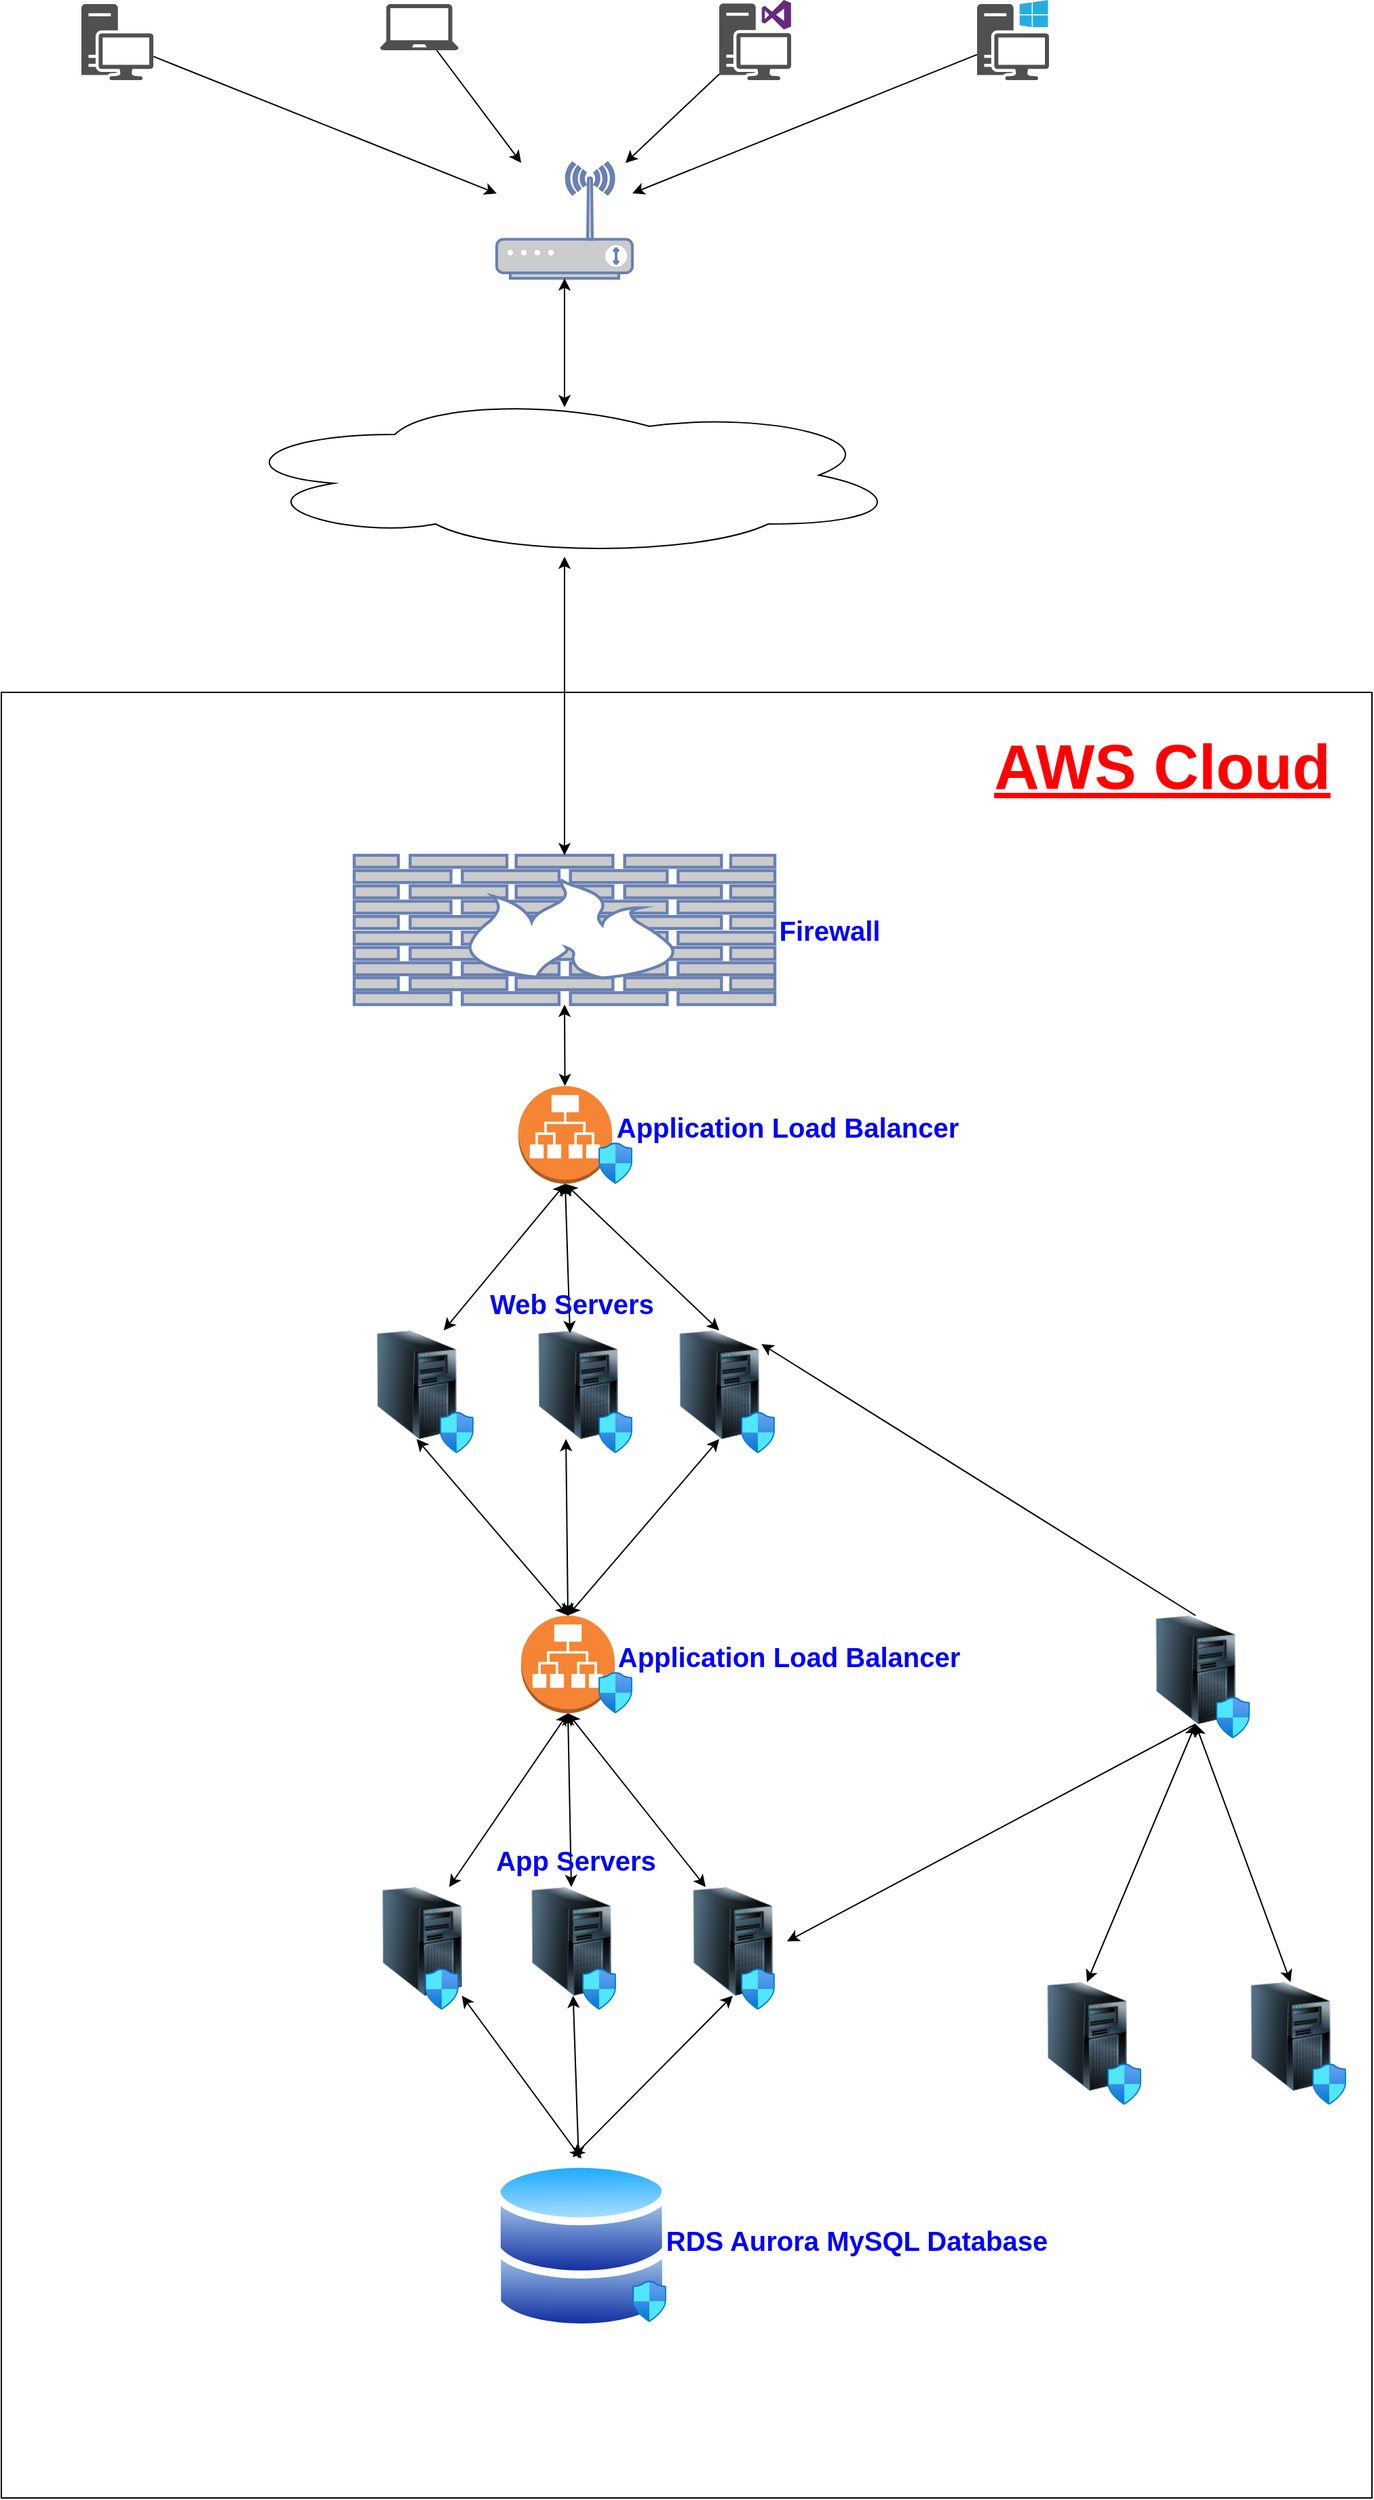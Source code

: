 <mxfile version="21.6.2" type="github">
  <diagram name="Page-1" id="IjWerqWPmZBtlasoV66V">
    <mxGraphModel dx="1434" dy="1896" grid="1" gridSize="10" guides="1" tooltips="1" connect="1" arrows="1" fold="1" page="1" pageScale="1" pageWidth="850" pageHeight="1100" math="0" shadow="0">
      <root>
        <mxCell id="0" />
        <mxCell id="1" parent="0" />
        <mxCell id="XXNCJ_Wn4SwCIZURzr-Y-1" value="" style="sketch=0;pointerEvents=1;shadow=0;dashed=0;html=1;strokeColor=none;fillColor=#505050;labelPosition=center;verticalLabelPosition=bottom;verticalAlign=top;outlineConnect=0;align=center;shape=mxgraph.office.devices.laptop;" vertex="1" parent="1">
          <mxGeometry x="289" y="-227" width="58" height="34" as="geometry" />
        </mxCell>
        <mxCell id="XXNCJ_Wn4SwCIZURzr-Y-2" value="" style="sketch=0;pointerEvents=1;shadow=0;dashed=0;html=1;strokeColor=none;fillColor=#505050;labelPosition=center;verticalLabelPosition=bottom;verticalAlign=top;outlineConnect=0;align=center;shape=mxgraph.office.devices.workstation_pc;" vertex="1" parent="1">
          <mxGeometry x="729" y="-230" width="53" height="59" as="geometry" />
        </mxCell>
        <mxCell id="XXNCJ_Wn4SwCIZURzr-Y-3" value="" style="sketch=0;pointerEvents=1;shadow=0;dashed=0;html=1;strokeColor=none;fillColor=#505050;labelPosition=center;verticalLabelPosition=bottom;verticalAlign=top;outlineConnect=0;align=center;shape=mxgraph.office.devices.workstation_visual_studio;" vertex="1" parent="1">
          <mxGeometry x="539" y="-230" width="53" height="59" as="geometry" />
        </mxCell>
        <mxCell id="XXNCJ_Wn4SwCIZURzr-Y-4" value="" style="sketch=0;pointerEvents=1;shadow=0;dashed=0;html=1;strokeColor=none;fillColor=#505050;labelPosition=center;verticalLabelPosition=bottom;verticalAlign=top;outlineConnect=0;align=center;shape=mxgraph.office.devices.workstation;" vertex="1" parent="1">
          <mxGeometry x="69" y="-227" width="53" height="56" as="geometry" />
        </mxCell>
        <mxCell id="XXNCJ_Wn4SwCIZURzr-Y-5" value="" style="fontColor=#0066CC;verticalAlign=top;verticalLabelPosition=bottom;labelPosition=center;align=center;html=1;outlineConnect=0;fillColor=#CCCCCC;strokeColor=#6881B3;gradientColor=none;gradientDirection=north;strokeWidth=2;shape=mxgraph.networks.wireless_modem;" vertex="1" parent="1">
          <mxGeometry x="375" y="-110" width="100" height="85" as="geometry" />
        </mxCell>
        <mxCell id="XXNCJ_Wn4SwCIZURzr-Y-6" value="" style="endArrow=classic;html=1;rounded=0;" edge="1" parent="1" source="XXNCJ_Wn4SwCIZURzr-Y-4" target="XXNCJ_Wn4SwCIZURzr-Y-5">
          <mxGeometry width="50" height="50" relative="1" as="geometry">
            <mxPoint x="70" y="440" as="sourcePoint" />
            <mxPoint x="120" y="390" as="targetPoint" />
          </mxGeometry>
        </mxCell>
        <mxCell id="XXNCJ_Wn4SwCIZURzr-Y-7" value="" style="endArrow=classic;html=1;rounded=0;" edge="1" parent="1" source="XXNCJ_Wn4SwCIZURzr-Y-1" target="XXNCJ_Wn4SwCIZURzr-Y-5">
          <mxGeometry width="50" height="50" relative="1" as="geometry">
            <mxPoint x="340" y="430.5" as="sourcePoint" />
            <mxPoint x="625" y="330.5" as="targetPoint" />
          </mxGeometry>
        </mxCell>
        <mxCell id="XXNCJ_Wn4SwCIZURzr-Y-8" value="" style="endArrow=classic;html=1;rounded=0;" edge="1" parent="1" source="XXNCJ_Wn4SwCIZURzr-Y-3" target="XXNCJ_Wn4SwCIZURzr-Y-5">
          <mxGeometry width="50" height="50" relative="1" as="geometry">
            <mxPoint x="323" y="441" as="sourcePoint" />
            <mxPoint x="379" y="375" as="targetPoint" />
          </mxGeometry>
        </mxCell>
        <mxCell id="XXNCJ_Wn4SwCIZURzr-Y-9" value="" style="endArrow=classic;html=1;rounded=0;" edge="1" parent="1" source="XXNCJ_Wn4SwCIZURzr-Y-2" target="XXNCJ_Wn4SwCIZURzr-Y-5">
          <mxGeometry width="50" height="50" relative="1" as="geometry">
            <mxPoint x="333" y="451" as="sourcePoint" />
            <mxPoint x="389" y="385" as="targetPoint" />
          </mxGeometry>
        </mxCell>
        <mxCell id="XXNCJ_Wn4SwCIZURzr-Y-10" value="" style="ellipse;shape=cloud;whiteSpace=wrap;html=1;" vertex="1" parent="1">
          <mxGeometry x="175" y="60" width="500" height="120" as="geometry" />
        </mxCell>
        <mxCell id="XXNCJ_Wn4SwCIZURzr-Y-11" value="" style="endArrow=classic;startArrow=classic;html=1;rounded=0;entryX=0.5;entryY=0.083;entryDx=0;entryDy=0;entryPerimeter=0;" edge="1" parent="1" source="XXNCJ_Wn4SwCIZURzr-Y-5" target="XXNCJ_Wn4SwCIZURzr-Y-10">
          <mxGeometry width="50" height="50" relative="1" as="geometry">
            <mxPoint x="220" y="290" as="sourcePoint" />
            <mxPoint x="270" y="240" as="targetPoint" />
          </mxGeometry>
        </mxCell>
        <mxCell id="XXNCJ_Wn4SwCIZURzr-Y-13" value="" style="rounded=0;whiteSpace=wrap;html=1;" vertex="1" parent="1">
          <mxGeometry x="10" y="280" width="1010" height="1330" as="geometry" />
        </mxCell>
        <mxCell id="XXNCJ_Wn4SwCIZURzr-Y-15" value="" style="fontColor=#0066CC;verticalAlign=top;verticalLabelPosition=bottom;labelPosition=center;align=center;html=1;outlineConnect=0;fillColor=#CCCCCC;strokeColor=#6881B3;gradientColor=none;gradientDirection=north;strokeWidth=2;shape=mxgraph.networks.firewall;" vertex="1" parent="1">
          <mxGeometry x="270" y="400" width="310" height="110" as="geometry" />
        </mxCell>
        <mxCell id="XXNCJ_Wn4SwCIZURzr-Y-16" value="" style="outlineConnect=0;dashed=0;verticalLabelPosition=bottom;verticalAlign=top;align=center;html=1;shape=mxgraph.aws3.application_load_balancer;fillColor=#F58534;gradientColor=none;" vertex="1" parent="1">
          <mxGeometry x="391" y="570" width="69" height="72" as="geometry" />
        </mxCell>
        <mxCell id="XXNCJ_Wn4SwCIZURzr-Y-17" value="" style="image;html=1;image=img/lib/clip_art/computers/Server_Tower_128x128.png" vertex="1" parent="1">
          <mxGeometry x="276" y="750" width="80" height="80" as="geometry" />
        </mxCell>
        <mxCell id="XXNCJ_Wn4SwCIZURzr-Y-18" value="" style="image;html=1;image=img/lib/clip_art/computers/Server_Tower_128x128.png" vertex="1" parent="1">
          <mxGeometry x="395" y="750" width="80" height="80" as="geometry" />
        </mxCell>
        <mxCell id="XXNCJ_Wn4SwCIZURzr-Y-19" value="" style="image;html=1;image=img/lib/clip_art/computers/Server_Tower_128x128.png" vertex="1" parent="1">
          <mxGeometry x="499" y="750" width="80" height="80" as="geometry" />
        </mxCell>
        <mxCell id="XXNCJ_Wn4SwCIZURzr-Y-20" value="" style="outlineConnect=0;dashed=0;verticalLabelPosition=bottom;verticalAlign=top;align=center;html=1;shape=mxgraph.aws3.application_load_balancer;fillColor=#F58534;gradientColor=none;" vertex="1" parent="1">
          <mxGeometry x="393" y="960" width="69" height="72" as="geometry" />
        </mxCell>
        <mxCell id="XXNCJ_Wn4SwCIZURzr-Y-21" value="" style="image;html=1;image=img/lib/clip_art/computers/Server_Tower_128x128.png" vertex="1" parent="1">
          <mxGeometry x="280" y="1160" width="80" height="80" as="geometry" />
        </mxCell>
        <mxCell id="XXNCJ_Wn4SwCIZURzr-Y-22" value="" style="image;html=1;image=img/lib/clip_art/computers/Server_Tower_128x128.png" vertex="1" parent="1">
          <mxGeometry x="390" y="1160" width="80" height="80" as="geometry" />
        </mxCell>
        <mxCell id="XXNCJ_Wn4SwCIZURzr-Y-23" value="" style="image;html=1;image=img/lib/clip_art/computers/Server_Tower_128x128.png" vertex="1" parent="1">
          <mxGeometry x="509" y="1160" width="80" height="80" as="geometry" />
        </mxCell>
        <mxCell id="XXNCJ_Wn4SwCIZURzr-Y-24" value="" style="image;aspect=fixed;perimeter=ellipsePerimeter;html=1;align=center;shadow=0;dashed=0;spacingTop=3;image=img/lib/active_directory/databases.svg;" vertex="1" parent="1">
          <mxGeometry x="372" y="1360" width="131" height="128.38" as="geometry" />
        </mxCell>
        <mxCell id="XXNCJ_Wn4SwCIZURzr-Y-25" value="" style="image;aspect=fixed;html=1;points=[];align=center;fontSize=12;image=img/lib/azure2/networking/Network_Security_Groups.svg;" vertex="1" parent="1">
          <mxGeometry x="450" y="611.64" width="25" height="30.36" as="geometry" />
        </mxCell>
        <mxCell id="XXNCJ_Wn4SwCIZURzr-Y-26" value="" style="image;aspect=fixed;html=1;points=[];align=center;fontSize=12;image=img/lib/azure2/networking/Network_Security_Groups.svg;" vertex="1" parent="1">
          <mxGeometry x="555" y="810" width="25" height="30.36" as="geometry" />
        </mxCell>
        <mxCell id="XXNCJ_Wn4SwCIZURzr-Y-27" value="" style="image;aspect=fixed;html=1;points=[];align=center;fontSize=12;image=img/lib/azure2/networking/Network_Security_Groups.svg;" vertex="1" parent="1">
          <mxGeometry x="450" y="810" width="25" height="30.36" as="geometry" />
        </mxCell>
        <mxCell id="XXNCJ_Wn4SwCIZURzr-Y-28" value="" style="image;aspect=fixed;html=1;points=[];align=center;fontSize=12;image=img/lib/azure2/networking/Network_Security_Groups.svg;" vertex="1" parent="1">
          <mxGeometry x="333" y="810" width="25" height="30.36" as="geometry" />
        </mxCell>
        <mxCell id="XXNCJ_Wn4SwCIZURzr-Y-29" value="" style="image;aspect=fixed;html=1;points=[];align=center;fontSize=12;image=img/lib/azure2/networking/Network_Security_Groups.svg;" vertex="1" parent="1">
          <mxGeometry x="450" y="1001.64" width="25" height="30.36" as="geometry" />
        </mxCell>
        <mxCell id="XXNCJ_Wn4SwCIZURzr-Y-30" value="" style="image;aspect=fixed;html=1;points=[];align=center;fontSize=12;image=img/lib/azure2/networking/Network_Security_Groups.svg;" vertex="1" parent="1">
          <mxGeometry x="322" y="1220" width="25" height="30.36" as="geometry" />
        </mxCell>
        <mxCell id="XXNCJ_Wn4SwCIZURzr-Y-31" value="" style="image;aspect=fixed;html=1;points=[];align=center;fontSize=12;image=img/lib/azure2/networking/Network_Security_Groups.svg;" vertex="1" parent="1">
          <mxGeometry x="438" y="1220" width="25" height="30.36" as="geometry" />
        </mxCell>
        <mxCell id="XXNCJ_Wn4SwCIZURzr-Y-32" value="" style="image;aspect=fixed;html=1;points=[];align=center;fontSize=12;image=img/lib/azure2/networking/Network_Security_Groups.svg;" vertex="1" parent="1">
          <mxGeometry x="555" y="1220" width="25" height="30.36" as="geometry" />
        </mxCell>
        <mxCell id="XXNCJ_Wn4SwCIZURzr-Y-33" value="" style="image;aspect=fixed;html=1;points=[];align=center;fontSize=12;image=img/lib/azure2/networking/Network_Security_Groups.svg;" vertex="1" parent="1">
          <mxGeometry x="475" y="1450" width="25" height="30.36" as="geometry" />
        </mxCell>
        <mxCell id="XXNCJ_Wn4SwCIZURzr-Y-34" value="" style="endArrow=classic;startArrow=classic;html=1;rounded=0;" edge="1" parent="1" source="XXNCJ_Wn4SwCIZURzr-Y-15" target="XXNCJ_Wn4SwCIZURzr-Y-10">
          <mxGeometry width="50" height="50" relative="1" as="geometry">
            <mxPoint x="140" y="490" as="sourcePoint" />
            <mxPoint x="190" y="440" as="targetPoint" />
          </mxGeometry>
        </mxCell>
        <mxCell id="XXNCJ_Wn4SwCIZURzr-Y-35" value="" style="endArrow=classic;startArrow=classic;html=1;rounded=0;exitX=0.5;exitY=1;exitDx=0;exitDy=0;exitPerimeter=0;" edge="1" parent="1" source="XXNCJ_Wn4SwCIZURzr-Y-15" target="XXNCJ_Wn4SwCIZURzr-Y-16">
          <mxGeometry width="50" height="50" relative="1" as="geometry">
            <mxPoint x="334" y="547" as="sourcePoint" />
            <mxPoint x="334" y="642" as="targetPoint" />
          </mxGeometry>
        </mxCell>
        <mxCell id="XXNCJ_Wn4SwCIZURzr-Y-36" value="" style="endArrow=classic;startArrow=classic;html=1;rounded=0;entryX=0.5;entryY=1;entryDx=0;entryDy=0;entryPerimeter=0;exitX=0.425;exitY=0.025;exitDx=0;exitDy=0;exitPerimeter=0;" edge="1" parent="1" source="XXNCJ_Wn4SwCIZURzr-Y-18" target="XXNCJ_Wn4SwCIZURzr-Y-16">
          <mxGeometry width="50" height="50" relative="1" as="geometry">
            <mxPoint x="333" y="669.97" as="sourcePoint" />
            <mxPoint x="183" y="542.029" as="targetPoint" />
          </mxGeometry>
        </mxCell>
        <mxCell id="XXNCJ_Wn4SwCIZURzr-Y-37" value="" style="endArrow=classic;startArrow=classic;html=1;rounded=0;exitX=0.75;exitY=0;exitDx=0;exitDy=0;entryX=0.5;entryY=1;entryDx=0;entryDy=0;entryPerimeter=0;" edge="1" parent="1" source="XXNCJ_Wn4SwCIZURzr-Y-17" target="XXNCJ_Wn4SwCIZURzr-Y-16">
          <mxGeometry width="50" height="50" relative="1" as="geometry">
            <mxPoint x="307.5" y="740" as="sourcePoint" />
            <mxPoint x="426" y="650" as="targetPoint" />
          </mxGeometry>
        </mxCell>
        <mxCell id="XXNCJ_Wn4SwCIZURzr-Y-38" value="" style="endArrow=classic;startArrow=classic;html=1;rounded=0;exitX=0.5;exitY=0;exitDx=0;exitDy=0;entryX=0.5;entryY=1;entryDx=0;entryDy=0;entryPerimeter=0;" edge="1" parent="1" source="XXNCJ_Wn4SwCIZURzr-Y-19" target="XXNCJ_Wn4SwCIZURzr-Y-16">
          <mxGeometry width="50" height="50" relative="1" as="geometry">
            <mxPoint x="620" y="716" as="sourcePoint" />
            <mxPoint x="713" y="600" as="targetPoint" />
          </mxGeometry>
        </mxCell>
        <mxCell id="XXNCJ_Wn4SwCIZURzr-Y-39" value="" style="endArrow=classic;startArrow=classic;html=1;rounded=0;exitX=0.5;exitY=0;exitDx=0;exitDy=0;exitPerimeter=0;entryX=0.388;entryY=1;entryDx=0;entryDy=0;entryPerimeter=0;" edge="1" parent="1" source="XXNCJ_Wn4SwCIZURzr-Y-20" target="XXNCJ_Wn4SwCIZURzr-Y-18">
          <mxGeometry width="50" height="50" relative="1" as="geometry">
            <mxPoint x="428" y="950.36" as="sourcePoint" />
            <mxPoint x="430" y="840" as="targetPoint" />
          </mxGeometry>
        </mxCell>
        <mxCell id="XXNCJ_Wn4SwCIZURzr-Y-40" value="" style="endArrow=classic;startArrow=classic;html=1;rounded=0;exitX=0.5;exitY=0;exitDx=0;exitDy=0;entryX=0.5;entryY=1;entryDx=0;entryDy=0;entryPerimeter=0;" edge="1" parent="1" source="XXNCJ_Wn4SwCIZURzr-Y-22" target="XXNCJ_Wn4SwCIZURzr-Y-20">
          <mxGeometry width="50" height="50" relative="1" as="geometry">
            <mxPoint x="377" y="1200" as="sourcePoint" />
            <mxPoint x="375" y="1070" as="targetPoint" />
          </mxGeometry>
        </mxCell>
        <mxCell id="XXNCJ_Wn4SwCIZURzr-Y-41" value="" style="endArrow=classic;startArrow=classic;html=1;rounded=0;exitX=0.75;exitY=0;exitDx=0;exitDy=0;entryX=0.5;entryY=1;entryDx=0;entryDy=0;entryPerimeter=0;" edge="1" parent="1" source="XXNCJ_Wn4SwCIZURzr-Y-21" target="XXNCJ_Wn4SwCIZURzr-Y-20">
          <mxGeometry width="50" height="50" relative="1" as="geometry">
            <mxPoint x="280" y="1168.36" as="sourcePoint" />
            <mxPoint x="430" y="1040" as="targetPoint" />
          </mxGeometry>
        </mxCell>
        <mxCell id="XXNCJ_Wn4SwCIZURzr-Y-42" value="" style="endArrow=classic;startArrow=classic;html=1;rounded=0;entryX=0.5;entryY=1;entryDx=0;entryDy=0;entryPerimeter=0;exitX=0.25;exitY=0;exitDx=0;exitDy=0;" edge="1" parent="1" source="XXNCJ_Wn4SwCIZURzr-Y-23" target="XXNCJ_Wn4SwCIZURzr-Y-20">
          <mxGeometry width="50" height="50" relative="1" as="geometry">
            <mxPoint x="595" y="1168.36" as="sourcePoint" />
            <mxPoint x="430" y="1040" as="targetPoint" />
          </mxGeometry>
        </mxCell>
        <mxCell id="XXNCJ_Wn4SwCIZURzr-Y-43" value="" style="endArrow=classic;startArrow=classic;html=1;rounded=0;exitX=0.45;exitY=-0.008;exitDx=0;exitDy=0;entryX=0.5;entryY=1;entryDx=0;entryDy=0;exitPerimeter=0;" edge="1" parent="1" source="XXNCJ_Wn4SwCIZURzr-Y-24" target="XXNCJ_Wn4SwCIZURzr-Y-23">
          <mxGeometry width="50" height="50" relative="1" as="geometry">
            <mxPoint x="645" y="1428" as="sourcePoint" />
            <mxPoint x="643" y="1300" as="targetPoint" />
          </mxGeometry>
        </mxCell>
        <mxCell id="XXNCJ_Wn4SwCIZURzr-Y-44" value="" style="endArrow=classic;startArrow=classic;html=1;rounded=0;" edge="1" parent="1" source="XXNCJ_Wn4SwCIZURzr-Y-24" target="XXNCJ_Wn4SwCIZURzr-Y-22">
          <mxGeometry width="50" height="50" relative="1" as="geometry">
            <mxPoint x="442" y="1360" as="sourcePoint" />
            <mxPoint x="427" y="1240" as="targetPoint" />
          </mxGeometry>
        </mxCell>
        <mxCell id="XXNCJ_Wn4SwCIZURzr-Y-45" value="" style="endArrow=classic;startArrow=classic;html=1;rounded=0;entryX=0.5;entryY=0;entryDx=0;entryDy=0;" edge="1" parent="1" source="XXNCJ_Wn4SwCIZURzr-Y-21" target="XXNCJ_Wn4SwCIZURzr-Y-24">
          <mxGeometry width="50" height="50" relative="1" as="geometry">
            <mxPoint x="744" y="1428" as="sourcePoint" />
            <mxPoint x="643" y="1300" as="targetPoint" />
          </mxGeometry>
        </mxCell>
        <mxCell id="XXNCJ_Wn4SwCIZURzr-Y-46" value="" style="endArrow=classic;startArrow=classic;html=1;rounded=0;exitX=0.5;exitY=0;exitDx=0;exitDy=0;exitPerimeter=0;entryX=0.5;entryY=1;entryDx=0;entryDy=0;" edge="1" parent="1" source="XXNCJ_Wn4SwCIZURzr-Y-20" target="XXNCJ_Wn4SwCIZURzr-Y-17">
          <mxGeometry width="50" height="50" relative="1" as="geometry">
            <mxPoint x="322" y="980" as="sourcePoint" />
            <mxPoint x="320" y="850" as="targetPoint" />
          </mxGeometry>
        </mxCell>
        <mxCell id="XXNCJ_Wn4SwCIZURzr-Y-47" value="" style="endArrow=classic;startArrow=classic;html=1;rounded=0;entryX=0.5;entryY=1;entryDx=0;entryDy=0;exitX=0.5;exitY=0;exitDx=0;exitDy=0;exitPerimeter=0;" edge="1" parent="1" source="XXNCJ_Wn4SwCIZURzr-Y-20" target="XXNCJ_Wn4SwCIZURzr-Y-19">
          <mxGeometry width="50" height="50" relative="1" as="geometry">
            <mxPoint x="430" y="960" as="sourcePoint" />
            <mxPoint x="578" y="860" as="targetPoint" />
          </mxGeometry>
        </mxCell>
        <mxCell id="XXNCJ_Wn4SwCIZURzr-Y-51" value="" style="image;html=1;image=img/lib/clip_art/computers/Server_Tower_128x128.png" vertex="1" parent="1">
          <mxGeometry x="850" y="960.0" width="80" height="80" as="geometry" />
        </mxCell>
        <mxCell id="XXNCJ_Wn4SwCIZURzr-Y-52" value="" style="image;aspect=fixed;html=1;points=[];align=center;fontSize=12;image=img/lib/azure2/networking/Network_Security_Groups.svg;" vertex="1" parent="1">
          <mxGeometry x="905" y="1020" width="25" height="30.36" as="geometry" />
        </mxCell>
        <mxCell id="XXNCJ_Wn4SwCIZURzr-Y-53" value="" style="image;html=1;image=img/lib/clip_art/computers/Server_Tower_128x128.png" vertex="1" parent="1">
          <mxGeometry x="770" y="1230.0" width="80" height="80" as="geometry" />
        </mxCell>
        <mxCell id="XXNCJ_Wn4SwCIZURzr-Y-54" value="" style="image;aspect=fixed;html=1;points=[];align=center;fontSize=12;image=img/lib/azure2/networking/Network_Security_Groups.svg;" vertex="1" parent="1">
          <mxGeometry x="825" y="1290" width="25" height="30.36" as="geometry" />
        </mxCell>
        <mxCell id="XXNCJ_Wn4SwCIZURzr-Y-55" value="" style="image;html=1;image=img/lib/clip_art/computers/Server_Tower_128x128.png" vertex="1" parent="1">
          <mxGeometry x="920" y="1230.0" width="80" height="80" as="geometry" />
        </mxCell>
        <mxCell id="XXNCJ_Wn4SwCIZURzr-Y-56" value="" style="image;aspect=fixed;html=1;points=[];align=center;fontSize=12;image=img/lib/azure2/networking/Network_Security_Groups.svg;" vertex="1" parent="1">
          <mxGeometry x="976" y="1290.0" width="25" height="30.36" as="geometry" />
        </mxCell>
        <mxCell id="XXNCJ_Wn4SwCIZURzr-Y-59" value="" style="endArrow=classic;html=1;rounded=0;exitX=0.5;exitY=0;exitDx=0;exitDy=0;entryX=0.888;entryY=0.125;entryDx=0;entryDy=0;entryPerimeter=0;" edge="1" parent="1" source="XXNCJ_Wn4SwCIZURzr-Y-51" target="XXNCJ_Wn4SwCIZURzr-Y-19">
          <mxGeometry width="50" height="50" relative="1" as="geometry">
            <mxPoint x="680" y="770" as="sourcePoint" />
            <mxPoint x="730" y="720" as="targetPoint" />
          </mxGeometry>
        </mxCell>
        <mxCell id="XXNCJ_Wn4SwCIZURzr-Y-60" value="" style="endArrow=classic;html=1;rounded=0;exitX=0.5;exitY=1;exitDx=0;exitDy=0;entryX=1;entryY=0.5;entryDx=0;entryDy=0;" edge="1" parent="1" source="XXNCJ_Wn4SwCIZURzr-Y-51" target="XXNCJ_Wn4SwCIZURzr-Y-23">
          <mxGeometry width="50" height="50" relative="1" as="geometry">
            <mxPoint x="851" y="910" as="sourcePoint" />
            <mxPoint x="570" y="913" as="targetPoint" />
          </mxGeometry>
        </mxCell>
        <mxCell id="XXNCJ_Wn4SwCIZURzr-Y-61" value="" style="endArrow=classic;startArrow=classic;html=1;rounded=0;entryX=0.5;entryY=1;entryDx=0;entryDy=0;exitX=0.5;exitY=0;exitDx=0;exitDy=0;" edge="1" parent="1" source="XXNCJ_Wn4SwCIZURzr-Y-53" target="XXNCJ_Wn4SwCIZURzr-Y-51">
          <mxGeometry width="50" height="50" relative="1" as="geometry">
            <mxPoint x="830" y="1180" as="sourcePoint" />
            <mxPoint x="880" y="1130" as="targetPoint" />
          </mxGeometry>
        </mxCell>
        <mxCell id="XXNCJ_Wn4SwCIZURzr-Y-62" value="" style="endArrow=classic;startArrow=classic;html=1;rounded=0;entryX=0.5;entryY=1;entryDx=0;entryDy=0;exitX=0.5;exitY=0;exitDx=0;exitDy=0;" edge="1" parent="1" source="XXNCJ_Wn4SwCIZURzr-Y-55" target="XXNCJ_Wn4SwCIZURzr-Y-51">
          <mxGeometry width="50" height="50" relative="1" as="geometry">
            <mxPoint x="960" y="1220" as="sourcePoint" />
            <mxPoint x="920" y="1060.36" as="targetPoint" />
          </mxGeometry>
        </mxCell>
        <mxCell id="XXNCJ_Wn4SwCIZURzr-Y-63" value="&lt;b&gt;&lt;font color=&quot;#ff0000&quot; style=&quot;font-size: 46px;&quot;&gt;&lt;u&gt;AWS Cloud&lt;/u&gt;&lt;/font&gt;&lt;/b&gt;" style="text;html=1;align=center;verticalAlign=middle;resizable=0;points=[];autosize=1;strokeColor=none;fillColor=none;" vertex="1" parent="1">
          <mxGeometry x="730" y="300" width="270" height="70" as="geometry" />
        </mxCell>
        <mxCell id="XXNCJ_Wn4SwCIZURzr-Y-64" value="&lt;b&gt;&lt;font color=&quot;#0000ff&quot; style=&quot;font-size: 20px;&quot;&gt;Firewall&lt;/font&gt;&lt;/b&gt;" style="text;html=1;align=center;verticalAlign=middle;resizable=0;points=[];autosize=1;strokeColor=none;fillColor=none;" vertex="1" parent="1">
          <mxGeometry x="570" y="435" width="100" height="40" as="geometry" />
        </mxCell>
        <mxCell id="XXNCJ_Wn4SwCIZURzr-Y-65" value="&lt;b&gt;&lt;font color=&quot;#0000ff&quot; style=&quot;font-size: 20px;&quot;&gt;Application Load Balancer&lt;br&gt;&lt;/font&gt;&lt;/b&gt;" style="text;html=1;align=center;verticalAlign=middle;resizable=0;points=[];autosize=1;strokeColor=none;fillColor=none;" vertex="1" parent="1">
          <mxGeometry x="449" y="580" width="280" height="40" as="geometry" />
        </mxCell>
        <mxCell id="XXNCJ_Wn4SwCIZURzr-Y-66" value="&lt;b style=&quot;border-color: var(--border-color);&quot;&gt;&lt;font style=&quot;border-color: var(--border-color); font-size: 20px;&quot; color=&quot;#0000ff&quot;&gt;Web Servers&lt;/font&gt;&lt;/b&gt;" style="text;html=1;align=center;verticalAlign=middle;resizable=0;points=[];autosize=1;strokeColor=none;fillColor=none;" vertex="1" parent="1">
          <mxGeometry x="360" y="710" width="140" height="40" as="geometry" />
        </mxCell>
        <mxCell id="XXNCJ_Wn4SwCIZURzr-Y-67" value="&lt;b&gt;&lt;font color=&quot;#0000ff&quot; style=&quot;font-size: 20px;&quot;&gt;Application Load Balancer&lt;br&gt;&lt;/font&gt;&lt;/b&gt;" style="text;html=1;align=center;verticalAlign=middle;resizable=0;points=[];autosize=1;strokeColor=none;fillColor=none;" vertex="1" parent="1">
          <mxGeometry x="450" y="970" width="280" height="40" as="geometry" />
        </mxCell>
        <mxCell id="XXNCJ_Wn4SwCIZURzr-Y-68" value="&lt;b style=&quot;border-color: var(--border-color);&quot;&gt;&lt;font style=&quot;border-color: var(--border-color); font-size: 20px;&quot; color=&quot;#0000ff&quot;&gt;App Servers&lt;/font&gt;&lt;/b&gt;" style="text;html=1;align=center;verticalAlign=middle;resizable=0;points=[];autosize=1;strokeColor=none;fillColor=none;" vertex="1" parent="1">
          <mxGeometry x="363" y="1120" width="140" height="40" as="geometry" />
        </mxCell>
        <mxCell id="XXNCJ_Wn4SwCIZURzr-Y-69" value="&lt;b style=&quot;border-color: var(--border-color);&quot;&gt;&lt;font style=&quot;border-color: var(--border-color); font-size: 20px;&quot; color=&quot;#0000ff&quot;&gt;RDS Aurora MySQL Database&lt;br&gt;&lt;/font&gt;&lt;/b&gt;" style="text;html=1;align=center;verticalAlign=middle;resizable=0;points=[];autosize=1;strokeColor=none;fillColor=none;" vertex="1" parent="1">
          <mxGeometry x="490" y="1400" width="300" height="40" as="geometry" />
        </mxCell>
      </root>
    </mxGraphModel>
  </diagram>
</mxfile>
